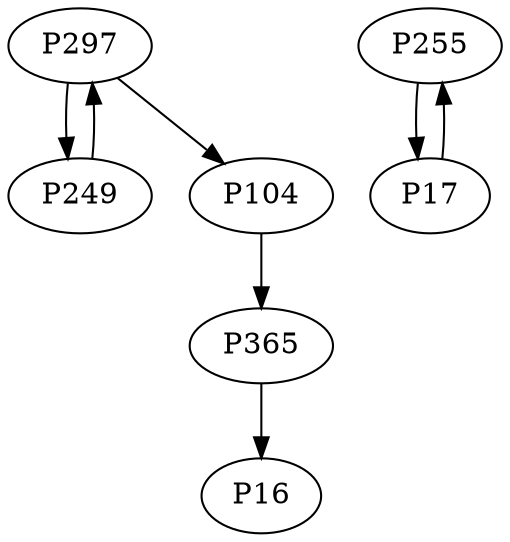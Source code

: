 digraph {
	P297 -> P249
	P255 -> P17
	P17 -> P255
	P249 -> P297
	P297 -> P104
	P365 -> P16
	P104 -> P365
}